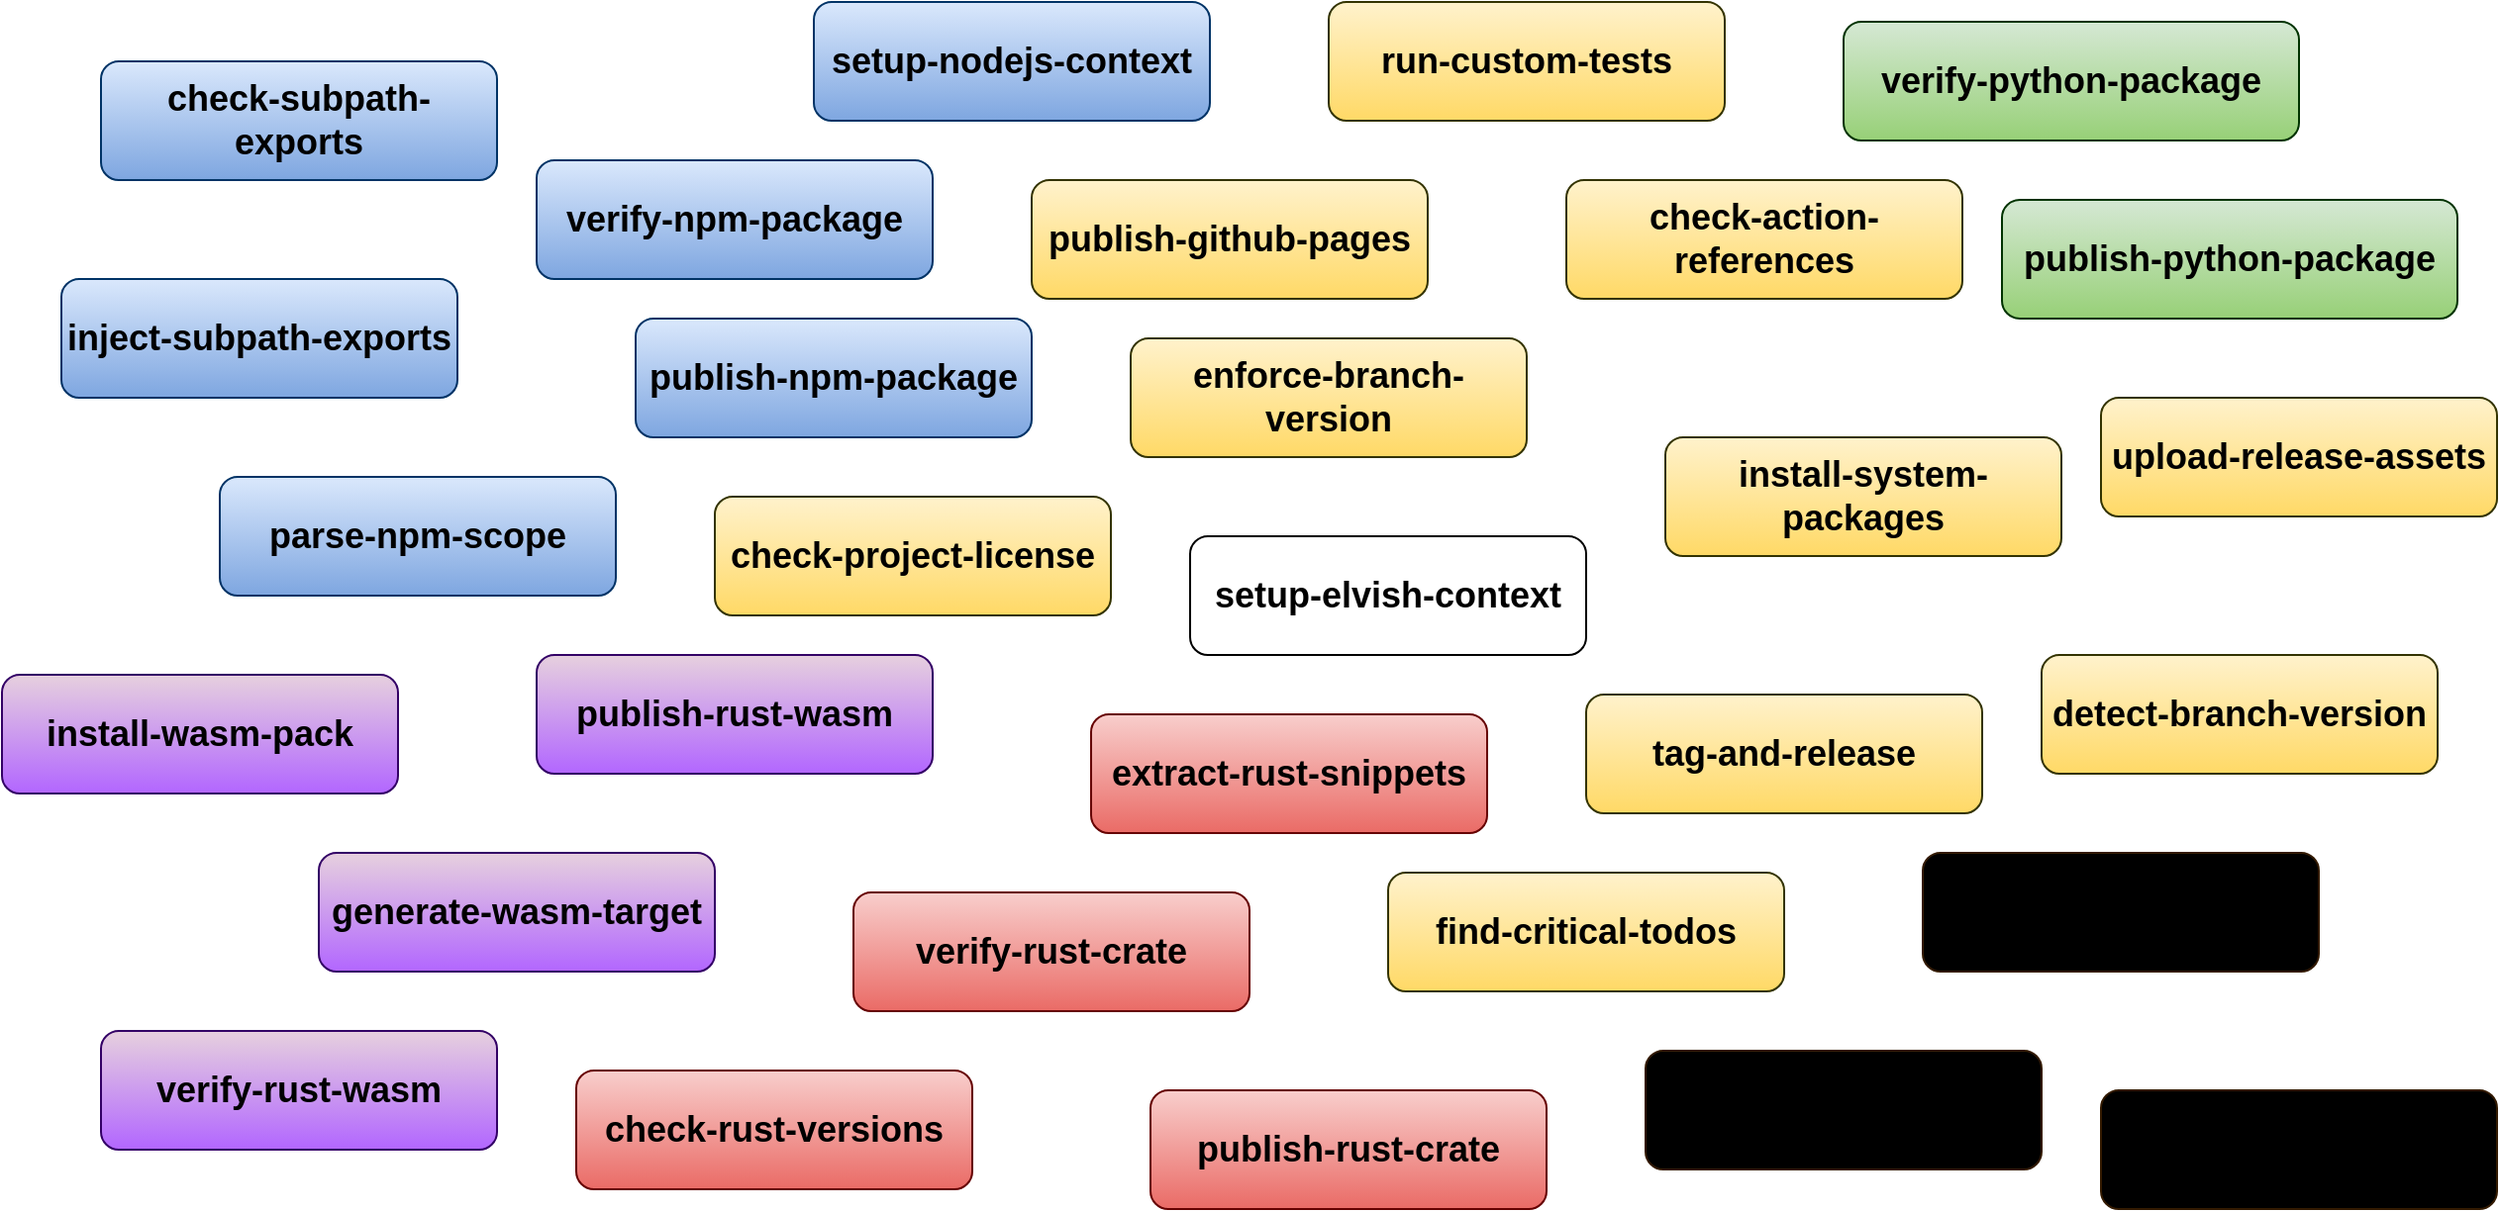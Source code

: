 <mxfile version="26.2.2">
  <diagram name="Page-1" id="WVEFT4MKlsdd_JEsjKgG">
    <mxGraphModel dx="1414" dy="810" grid="1" gridSize="10" guides="1" tooltips="1" connect="1" arrows="1" fold="1" page="1" pageScale="1" pageWidth="1280" pageHeight="640" math="0" shadow="0">
      <root>
        <mxCell id="0" />
        <mxCell id="1" parent="0" />
        <mxCell id="5F_uEz6Y_uifgk78bL69-2" value="&lt;font color=&quot;#000000&quot;&gt;install-wasm-pack&lt;/font&gt;" style="rounded=1;whiteSpace=wrap;html=1;fillColor=#E6D0DE;gradientColor=#B266FF;strokeColor=#330066;fontSize=18;fontStyle=1" parent="1" vertex="1">
          <mxGeometry x="10" y="350" width="200" height="60" as="geometry" />
        </mxCell>
        <mxCell id="5F_uEz6Y_uifgk78bL69-3" value="&lt;font color=&quot;#000000&quot;&gt;check-rust-versions&lt;/font&gt;" style="rounded=1;whiteSpace=wrap;html=1;fillColor=#f8cecc;gradientColor=#ea6b66;strokeColor=#660000;fontSize=18;fontStyle=1" parent="1" vertex="1">
          <mxGeometry x="300" y="550" width="200" height="60" as="geometry" />
        </mxCell>
        <mxCell id="5F_uEz6Y_uifgk78bL69-4" value="&lt;font color=&quot;#000000&quot;&gt;detect-branch-version&lt;/font&gt;" style="rounded=1;whiteSpace=wrap;html=1;fillColor=#fff2cc;gradientColor=#ffd966;strokeColor=#333300;fontSize=18;fontStyle=1" parent="1" vertex="1">
          <mxGeometry x="1040" y="340" width="200" height="60" as="geometry" />
        </mxCell>
        <mxCell id="5F_uEz6Y_uifgk78bL69-5" value="&lt;font color=&quot;#000000&quot;&gt;enforce-branch-version&lt;/font&gt;" style="rounded=1;html=1;fillColor=#fff2cc;gradientColor=#ffd966;strokeColor=#333300;fontSize=18;fontStyle=1;whiteSpace=wrap;points=[[0,0,0,0,0],[0,0.21,0,0,0],[0,0.41,0,0,0],[0,0.61,0,0,0],[0,0.81,0,0,0],[0,1,0,0,0],[0.25,0,0,0,0],[0.25,1,0,0,0],[0.5,0,0,0,0],[0.5,1,0,0,0],[0.75,0,0,0,0],[0.75,1,0,0,0],[1,0,0,0,0],[1,0.17,0,0,0],[1,0.33,0,0,0],[1,0.5,0,0,0],[1,0.67,0,0,0],[1,0.84,0,0,0],[1,1,0,0,0]];" parent="1" vertex="1">
          <mxGeometry x="580" y="180" width="200" height="60" as="geometry" />
        </mxCell>
        <mxCell id="5F_uEz6Y_uifgk78bL69-8" value="&lt;font color=&quot;#000000&quot;&gt;tag-and-release&lt;/font&gt;" style="rounded=1;whiteSpace=wrap;html=1;fillColor=#fff2cc;gradientColor=#ffd966;strokeColor=#333300;fontSize=18;fontStyle=1" parent="1" vertex="1">
          <mxGeometry x="810" y="360" width="200" height="60" as="geometry" />
        </mxCell>
        <mxCell id="5F_uEz6Y_uifgk78bL69-10" value="&lt;font&gt;&lt;span style=&quot;color: rgb(0, 0, 0);&quot;&gt;verify&lt;/span&gt;&lt;font color=&quot;#000000&quot;&gt;-rust-crate&lt;/font&gt;&lt;/font&gt;" style="rounded=1;whiteSpace=wrap;html=1;fillColor=#f8cecc;gradientColor=#ea6b66;strokeColor=#660000;fontSize=18;fontStyle=1" parent="1" vertex="1">
          <mxGeometry x="440" y="460" width="200" height="60" as="geometry" />
        </mxCell>
        <mxCell id="5F_uEz6Y_uifgk78bL69-13" value="&lt;font color=&quot;#000000&quot;&gt;publish-rust-crate&lt;/font&gt;" style="rounded=1;whiteSpace=wrap;html=1;fillColor=#f8cecc;gradientColor=#ea6b66;strokeColor=#660000;fontSize=18;fontStyle=1" parent="1" vertex="1">
          <mxGeometry x="590" y="560" width="200" height="60" as="geometry" />
        </mxCell>
        <mxCell id="5F_uEz6Y_uifgk78bL69-14" value="&lt;span style=&quot;color: rgb(0, 0, 0);&quot;&gt;verify&lt;/span&gt;&lt;font color=&quot;#000000&quot;&gt;-npm-package&lt;/font&gt;" style="rounded=1;whiteSpace=wrap;html=1;fillColor=#dae8fc;gradientColor=#7ea6e0;strokeColor=#003366;fontSize=18;fontStyle=1" parent="1" vertex="1">
          <mxGeometry x="280" y="90" width="200" height="60" as="geometry" />
        </mxCell>
        <mxCell id="5F_uEz6Y_uifgk78bL69-16" value="&lt;font color=&quot;#000000&quot;&gt;publish-npm-package&lt;/font&gt;" style="rounded=1;whiteSpace=wrap;html=1;fillColor=#dae8fc;gradientColor=#7ea6e0;strokeColor=#003366;fontSize=18;fontStyle=1" parent="1" vertex="1">
          <mxGeometry x="330" y="170" width="200" height="60" as="geometry" />
        </mxCell>
        <mxCell id="S0Hg6-S1WZmBayF-FOZm-1" value="&lt;font color=&quot;#000000&quot;&gt;verify-rust-wasm&lt;/font&gt;" style="rounded=1;whiteSpace=wrap;html=1;fillColor=#e6d0de;strokeColor=#330066;gradientColor=#B266FF;fontSize=18;fontStyle=1" parent="1" vertex="1">
          <mxGeometry x="60" y="530" width="200" height="60" as="geometry" />
        </mxCell>
        <mxCell id="JbcmaUnZiUW12ubG6OzJ-1" value="&lt;font color=&quot;#000000&quot;&gt;check-action-references&lt;/font&gt;" style="rounded=1;whiteSpace=wrap;html=1;fillColor=#fff2cc;strokeColor=#333300;fontSize=18;gradientColor=#ffd966;fontStyle=1" parent="1" vertex="1">
          <mxGeometry x="800" y="100" width="200" height="60" as="geometry" />
        </mxCell>
        <mxCell id="27VhhjaNEkj5jJPGuZWT-1" value="&lt;font color=&quot;#000000&quot;&gt;publish-rust-wasm&lt;/font&gt;" style="rounded=1;whiteSpace=wrap;html=1;fillColor=#e6d0de;strokeColor=#330066;gradientColor=#B266FF;fontSize=18;fontStyle=1" parent="1" vertex="1">
          <mxGeometry x="280" y="340" width="200" height="60" as="geometry" />
        </mxCell>
        <mxCell id="-g0peTl4rt_80_YKgBvN-1" value="&lt;font color=&quot;#000000&quot;&gt;find-critical-todos&lt;/font&gt;" style="rounded=1;whiteSpace=wrap;html=1;fillColor=#fff2cc;gradientColor=#ffd966;strokeColor=#333300;fontSize=18;fontStyle=1;points=[[0,0,0,0,0],[0,0.25,0,0,0],[0,0.5,0,0,0],[0,0.75,0,0,0],[0,1,0,0,0],[0.17,1,0,0,0],[0.25,0,0,0,0],[0.33,1,0,0,0],[0.5,0,0,0,0],[0.5,1,0,0,0],[0.67,1,0,0,0],[0.75,0,0,0,0],[0.83,1,0,0,0],[1,0,0,0,0],[1,0.25,0,0,0],[1,0.5,0,0,0],[1,0.75,0,0,0],[1,1,0,0,0]];" parent="1" vertex="1">
          <mxGeometry x="710" y="450" width="200" height="60" as="geometry" />
        </mxCell>
        <mxCell id="V_-eHLgGtdioPDiCoV3Y-1" value="&lt;font color=&quot;#000000&quot;&gt;extract-rust-snippets&lt;/font&gt;" style="rounded=1;whiteSpace=wrap;html=1;fillColor=#f8cecc;gradientColor=#ea6b66;strokeColor=#660000;fontSize=18;fontStyle=1" parent="1" vertex="1">
          <mxGeometry x="560" y="370" width="200" height="60" as="geometry" />
        </mxCell>
        <mxCell id="R0RN9PVhyACfvfY2AZyn-4" value="&lt;font color=&quot;#000000&quot;&gt;parse-npm-scope&lt;/font&gt;" style="rounded=1;whiteSpace=wrap;html=1;fillColor=#dae8fc;gradientColor=#7ea6e0;strokeColor=#003366;fontSize=18;fontStyle=1" parent="1" vertex="1">
          <mxGeometry x="120" y="250" width="200" height="60" as="geometry" />
        </mxCell>
        <mxCell id="WGftkFezZDzaaBCJNsqa-1" value="&lt;font color=&quot;#000000&quot;&gt;install-system-packages&lt;/font&gt;" style="rounded=1;whiteSpace=wrap;html=1;fillColor=#fff2cc;gradientColor=#ffd966;strokeColor=#333300;fontSize=18;rotation=0;fontStyle=1" parent="1" vertex="1">
          <mxGeometry x="850" y="230" width="200" height="60" as="geometry" />
        </mxCell>
        <mxCell id="-AZoPFNOOsIVRlhCm3I_-4" value="&lt;font color=&quot;#000000&quot;&gt;inject-subpath-exports&lt;/font&gt;" style="rounded=1;whiteSpace=wrap;html=1;fillColor=#dae8fc;gradientColor=#7ea6e0;strokeColor=#003366;fontSize=18;fontStyle=1" parent="1" vertex="1">
          <mxGeometry x="40" y="150" width="200" height="60" as="geometry" />
        </mxCell>
        <mxCell id="UHnSHOiMX1kK034ZznIQ-4" value="&lt;font color=&quot;#000000&quot;&gt;check-subpath-exports&lt;/font&gt;" style="rounded=1;whiteSpace=wrap;html=1;fillColor=#dae8fc;gradientColor=#7ea6e0;strokeColor=#003366;fontSize=18;fontStyle=1" parent="1" vertex="1">
          <mxGeometry x="60" y="40" width="200" height="60" as="geometry" />
        </mxCell>
        <mxCell id="zN0u8qD7GRG8sksmnXtg-1" value="&lt;font color=&quot;#000000&quot;&gt;setup-nodejs-context&lt;/font&gt;" style="rounded=1;whiteSpace=wrap;html=1;fillColor=#dae8fc;gradientColor=#7ea6e0;strokeColor=#003366;fontSize=18;fontStyle=1" parent="1" vertex="1">
          <mxGeometry x="420" y="10" width="200" height="60" as="geometry" />
        </mxCell>
        <mxCell id="zN0u8qD7GRG8sksmnXtg-4" value="&lt;font color=&quot;#000000&quot;&gt;publish-github-pages&lt;/font&gt;" style="rounded=1;whiteSpace=wrap;html=1;fillColor=#fff2cc;gradientColor=#ffd966;strokeColor=#333300;fontSize=18;fontStyle=1;points=[[0,0,0,0,0],[0,0.25,0,0,0],[0,0.5,0,0,0],[0,0.75,0,0,0],[0,1,0,0,0],[0.17,1,0,0,0],[0.25,0,0,0,0],[0.33,1,0,0,0],[0.5,0,0,0,0],[0.5,1,0,0,0],[0.67,1,0,0,0],[0.75,0,0,0,0],[0.83,1,0,0,0],[1,0,0,0,0],[1,0.25,0,0,0],[1,0.5,0,0,0],[1,0.75,0,0,0],[1,1,0,0,0]];" parent="1" vertex="1">
          <mxGeometry x="530" y="100" width="200" height="60" as="geometry" />
        </mxCell>
        <mxCell id="PkC4jkPcimBgI14Sbuu8-1" value="&lt;font color=&quot;#000000&quot;&gt;run-custom-tests&lt;/font&gt;" style="rounded=1;whiteSpace=wrap;html=1;fillColor=#fff2cc;gradientColor=#ffd966;strokeColor=#333300;fontSize=18;rotation=0;fontStyle=1" parent="1" vertex="1">
          <mxGeometry x="680" y="10" width="200" height="60" as="geometry" />
        </mxCell>
        <mxCell id="613Bgac3r5vAn3go_Syg-1" value="&lt;font color=&quot;#000000&quot;&gt;upload-release-assets&lt;/font&gt;" style="rounded=1;whiteSpace=wrap;html=1;fillColor=#fff2cc;gradientColor=#ffd966;strokeColor=#333300;fontSize=18;rotation=0;fontStyle=1" parent="1" vertex="1">
          <mxGeometry x="1070" y="210" width="200" height="60" as="geometry" />
        </mxCell>
        <mxCell id="J-8krSms4Z0H5SgSfNQl-1" value="&lt;font color=&quot;#000000&quot;&gt;generate-wasm-target&lt;/font&gt;" style="rounded=1;whiteSpace=wrap;html=1;fillColor=#e6d0de;strokeColor=#330066;gradientColor=#B266FF;fontSize=18;fontStyle=1" parent="1" vertex="1">
          <mxGeometry x="170" y="440" width="200" height="60" as="geometry" />
        </mxCell>
        <mxCell id="96jcEhnXeJb30gQkEqWX-1" value="&lt;font color=&quot;#000000&quot;&gt;verify-jvm-project&lt;/font&gt;" style="rounded=1;whiteSpace=wrap;html=1;fillColor=light-dark(#FF8000, #fb8004);strokeColor=#331A00;fontSize=18;fontStyle=1;fontColor=#000000;gradientColor=#FFE6CC;" parent="1" vertex="1">
          <mxGeometry x="980" y="440" width="200" height="60" as="geometry" />
        </mxCell>
        <mxCell id="96jcEhnXeJb30gQkEqWX-2" value="&lt;font color=&quot;#000000&quot;&gt;publish-jvm-project&lt;/font&gt;" style="rounded=1;whiteSpace=wrap;html=1;fillColor=light-dark(#FF8000, #fb8004);strokeColor=#331A00;fontSize=18;fontStyle=1;fontColor=#000000;gradientColor=#FFE6CC;" parent="1" vertex="1">
          <mxGeometry x="840" y="540" width="200" height="60" as="geometry" />
        </mxCell>
        <mxCell id="ycd7g6qsN0E9-DqHv73--1" value="&lt;font color=&quot;#000000&quot;&gt;install-via-sdkman&lt;/font&gt;" style="rounded=1;whiteSpace=wrap;html=1;fillColor=light-dark(#FF8000, #fb8004);strokeColor=#331A00;fontSize=18;fontStyle=1;fontColor=#000000;gradientColor=#FFE6CC;" parent="1" vertex="1">
          <mxGeometry x="1070" y="560" width="200" height="60" as="geometry" />
        </mxCell>
        <mxCell id="cB5Ss14V-M_2s97ksXFn-1" value="&lt;font color=&quot;#000000&quot;&gt;publish-python-package&lt;/font&gt;" style="rounded=1;whiteSpace=wrap;html=1;fillColor=#d5e8d4;gradientColor=#97d077;strokeColor=#003300;fontSize=18;fontStyle=1" parent="1" vertex="1">
          <mxGeometry x="1020" y="110" width="230" height="60" as="geometry" />
        </mxCell>
        <mxCell id="cB5Ss14V-M_2s97ksXFn-2" value="&lt;font color=&quot;#000000&quot;&gt;verify-python-package&lt;/font&gt;" style="rounded=1;whiteSpace=wrap;html=1;fillColor=#d5e8d4;strokeColor=#003300;fontSize=18;fontStyle=1;gradientColor=#97d077;" parent="1" vertex="1">
          <mxGeometry x="940" y="20" width="230" height="60" as="geometry" />
        </mxCell>
        <mxCell id="R2uEXTokKTA0yc2U3-Yg-33" value="&lt;font color=&quot;#000000&quot;&gt;check-project-license&lt;/font&gt;" style="rounded=1;whiteSpace=wrap;html=1;fillColor=#fff2cc;gradientColor=#ffd966;strokeColor=#333300;fontSize=18;fontStyle=1" parent="1" vertex="1">
          <mxGeometry x="370" y="260" width="200" height="60" as="geometry" />
        </mxCell>
        <mxCell id="8cHJEniHijgH8vVRUPbM-1" value="&lt;font color=&quot;#000000&quot;&gt;setup-elvish-context&lt;/font&gt;" style="rounded=1;whiteSpace=wrap;html=1;fillColor=#FFFFFF;strokeColor=#000000;fontSize=18;fontStyle=1;gradientColor=none;gradientDirection=east;fillStyle=solid;" parent="1" vertex="1">
          <mxGeometry x="610" y="280" width="200" height="60" as="geometry" />
        </mxCell>
      </root>
    </mxGraphModel>
  </diagram>
</mxfile>
